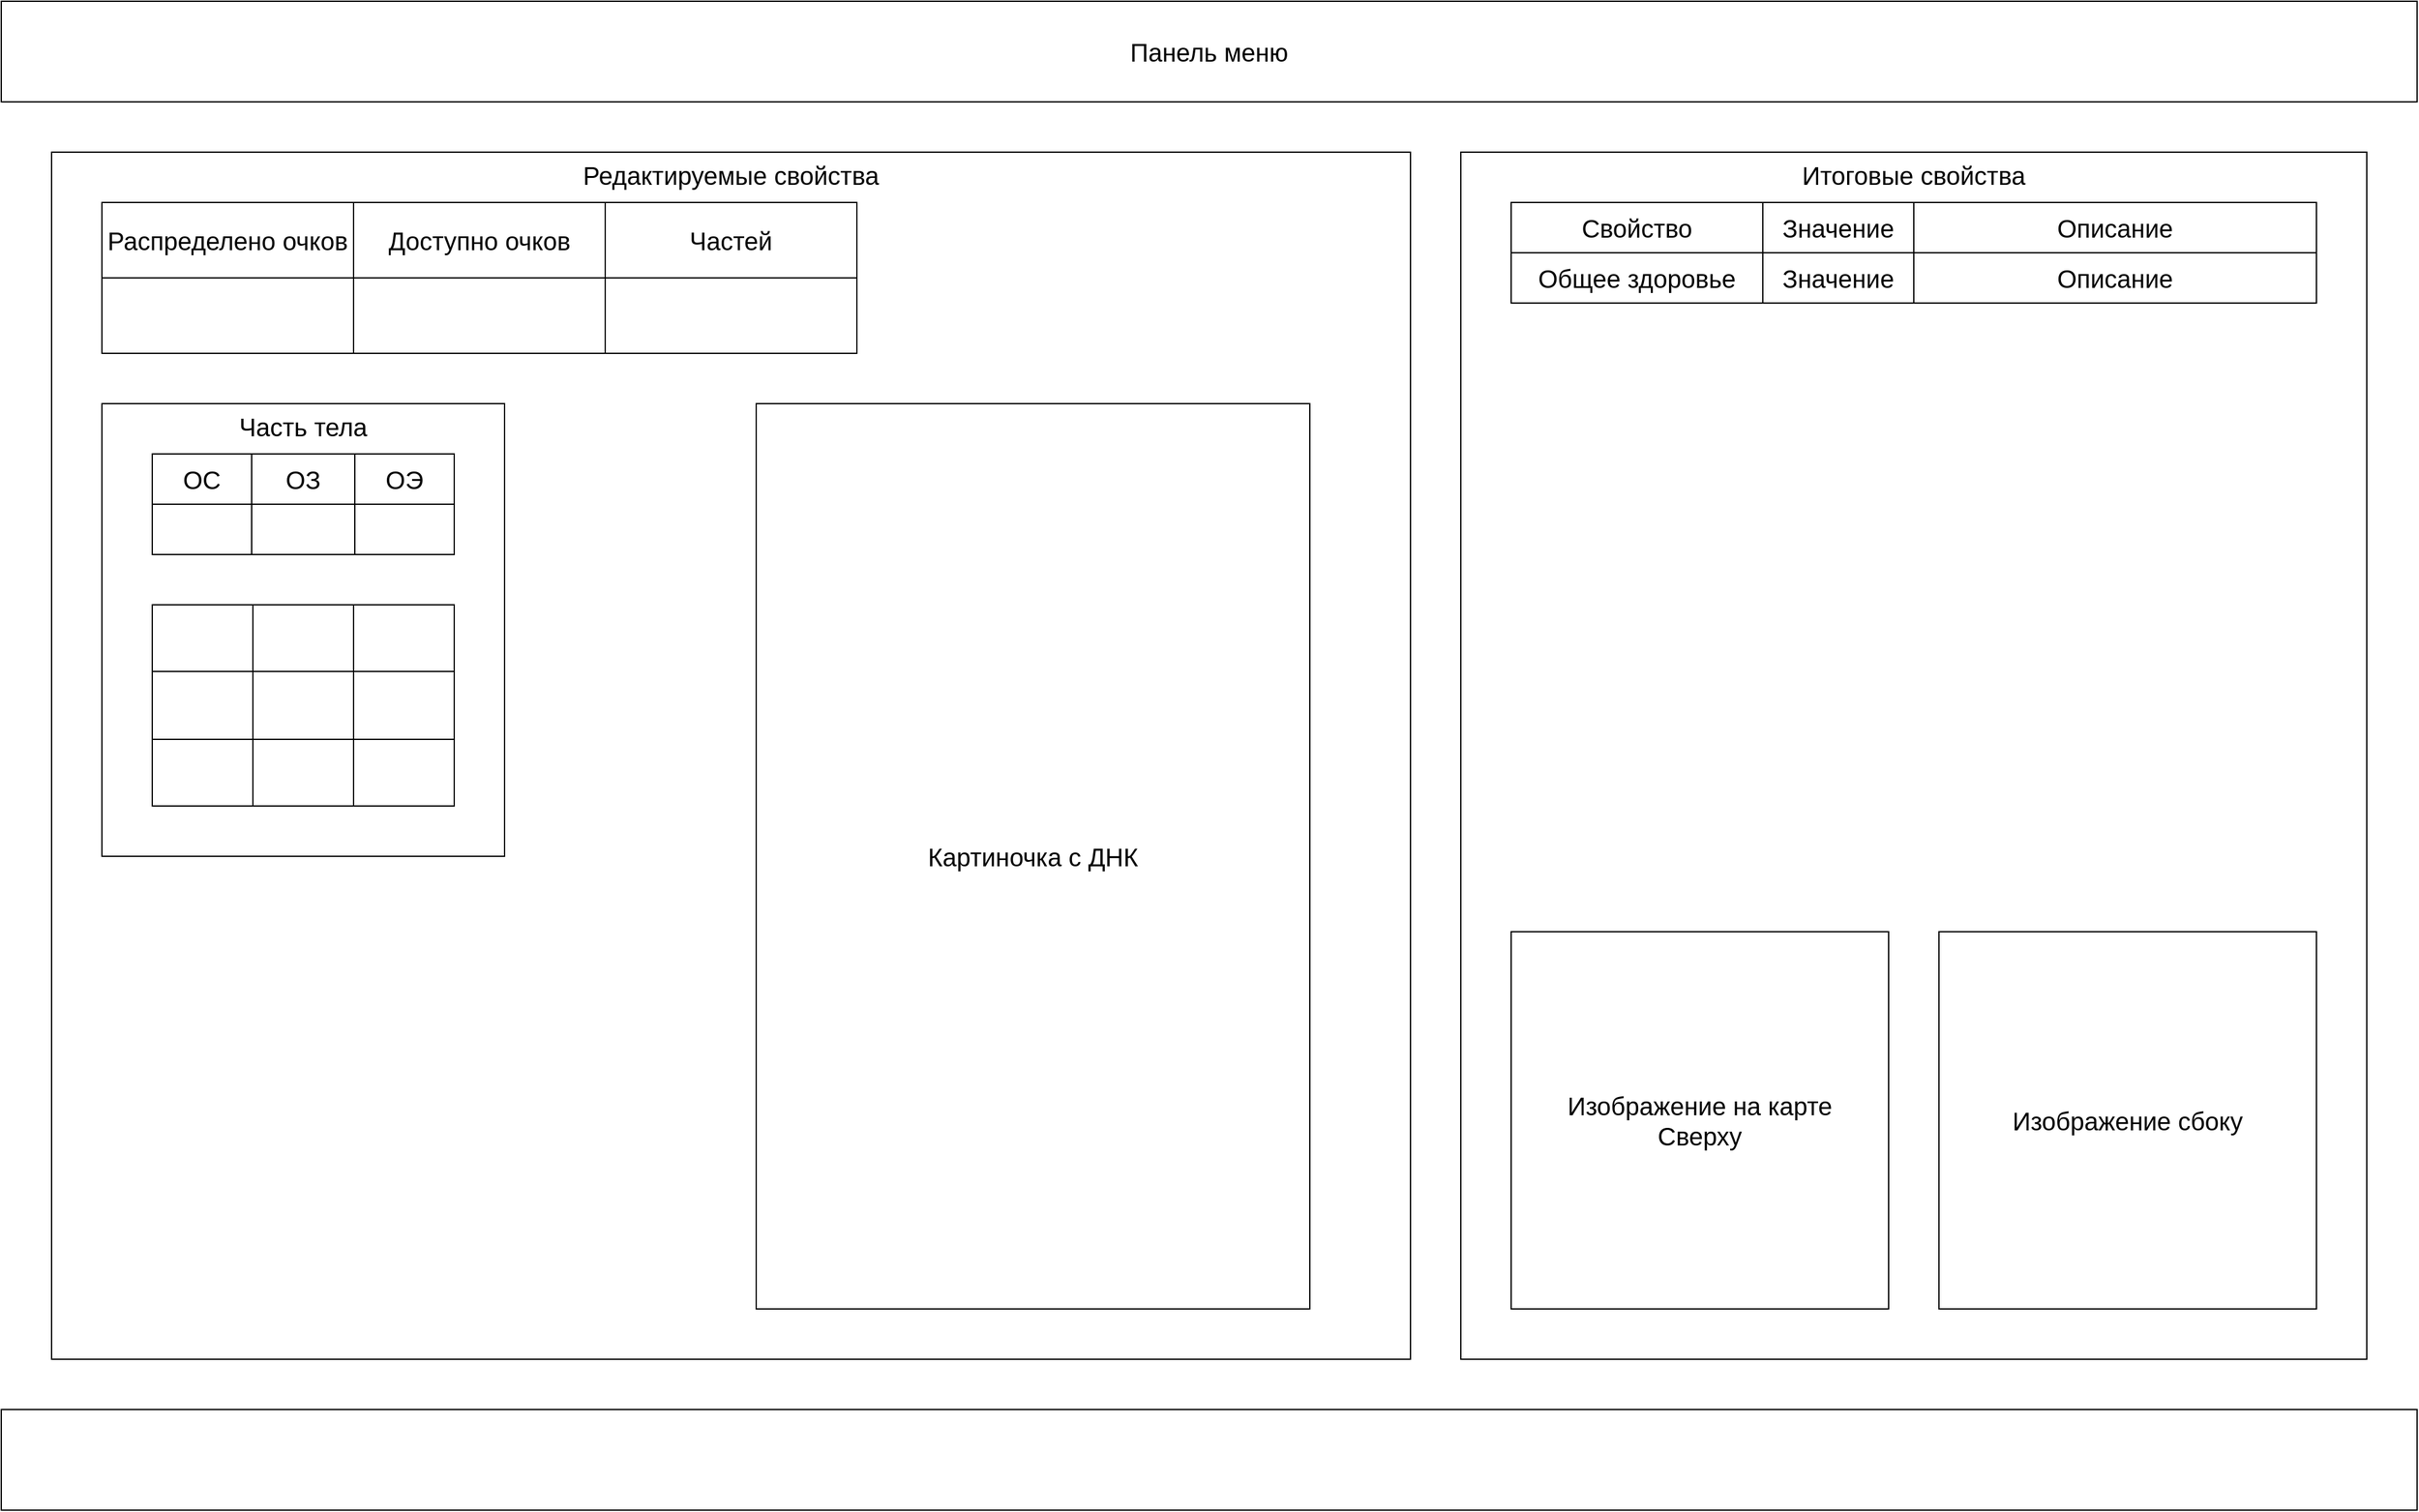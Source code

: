 <mxfile version="15.4.0" type="device" pages="2"><diagram id="i-HgWpmheDbvAKufnDlX" name="Редактор клетки"><mxGraphModel dx="2031" dy="1231" grid="1" gridSize="10" guides="1" tooltips="1" connect="1" arrows="1" fold="1" page="1" pageScale="1" pageWidth="1920" pageHeight="1200" math="0" shadow="0"><root><mxCell id="0"/><mxCell id="1" parent="0"/><mxCell id="s1qp4tS-WyB65GgefLGI-1" value="Панель меню" style="whiteSpace=wrap;html=1;fontSize=20;" vertex="1" parent="1"><mxGeometry width="1920" height="80" as="geometry"/></mxCell><mxCell id="s1qp4tS-WyB65GgefLGI-2" value="" style="whiteSpace=wrap;html=1;" vertex="1" parent="1"><mxGeometry y="1120" width="1920" height="80" as="geometry"/></mxCell><mxCell id="s1qp4tS-WyB65GgefLGI-6" value="Редактируемые свойства" style="whiteSpace=wrap;html=1;fontSize=20;fillColor=none;verticalAlign=top;" vertex="1" parent="1"><mxGeometry x="40" y="120" width="1080" height="960" as="geometry"/></mxCell><mxCell id="s1qp4tS-WyB65GgefLGI-5" value="Картиночка с ДНК" style="whiteSpace=wrap;html=1;fontSize=20;" vertex="1" parent="1"><mxGeometry x="600" y="320" width="440" height="720" as="geometry"/></mxCell><mxCell id="s1qp4tS-WyB65GgefLGI-7" value="Итоговые свойства" style="whiteSpace=wrap;html=1;fontSize=20;verticalAlign=top;fillColor=none;" vertex="1" parent="1"><mxGeometry x="1160" y="120" width="720" height="960" as="geometry"/></mxCell><mxCell id="s1qp4tS-WyB65GgefLGI-8" value="Изображение сбоку" style="whiteSpace=wrap;html=1;aspect=fixed;fontSize=20;" vertex="1" parent="1"><mxGeometry x="1540" y="740" width="300" height="300" as="geometry"/></mxCell><mxCell id="s1qp4tS-WyB65GgefLGI-10" value="Изображение на карте&lt;br&gt;Сверху" style="whiteSpace=wrap;html=1;aspect=fixed;fontSize=20;" vertex="1" parent="1"><mxGeometry x="1200" y="740" width="300" height="300" as="geometry"/></mxCell><mxCell id="s1qp4tS-WyB65GgefLGI-12" value="" style="shape=table;html=1;whiteSpace=wrap;startSize=0;container=1;collapsible=0;childLayout=tableLayout;fontSize=20;fillColor=default;verticalAlign=top;align=center;" vertex="1" parent="1"><mxGeometry x="1200" y="160" width="640" height="80" as="geometry"/></mxCell><mxCell id="s1qp4tS-WyB65GgefLGI-13" value="" style="shape=partialRectangle;html=1;whiteSpace=wrap;collapsible=0;dropTarget=0;pointerEvents=0;fillColor=none;top=0;left=0;bottom=0;right=0;points=[[0,0.5],[1,0.5]];portConstraint=eastwest;fontSize=20;verticalAlign=top;" vertex="1" parent="s1qp4tS-WyB65GgefLGI-12"><mxGeometry width="640" height="40" as="geometry"/></mxCell><mxCell id="s1qp4tS-WyB65GgefLGI-14" value="Свойство" style="shape=partialRectangle;html=1;whiteSpace=wrap;connectable=0;fillColor=none;top=0;left=0;bottom=0;right=0;overflow=hidden;pointerEvents=1;fontSize=20;verticalAlign=middle;" vertex="1" parent="s1qp4tS-WyB65GgefLGI-13"><mxGeometry width="200" height="40" as="geometry"><mxRectangle width="200" height="40" as="alternateBounds"/></mxGeometry></mxCell><mxCell id="s1qp4tS-WyB65GgefLGI-15" value="Значение" style="shape=partialRectangle;html=1;whiteSpace=wrap;connectable=0;fillColor=none;top=0;left=0;bottom=0;right=0;overflow=hidden;pointerEvents=1;fontSize=20;verticalAlign=middle;" vertex="1" parent="s1qp4tS-WyB65GgefLGI-13"><mxGeometry x="200" width="120" height="40" as="geometry"><mxRectangle width="120" height="40" as="alternateBounds"/></mxGeometry></mxCell><mxCell id="s1qp4tS-WyB65GgefLGI-16" value="Описание" style="shape=partialRectangle;html=1;whiteSpace=wrap;connectable=0;fillColor=none;top=0;left=0;bottom=0;right=0;overflow=hidden;pointerEvents=1;fontSize=20;verticalAlign=middle;" vertex="1" parent="s1qp4tS-WyB65GgefLGI-13"><mxGeometry x="320" width="320" height="40" as="geometry"><mxRectangle width="320" height="40" as="alternateBounds"/></mxGeometry></mxCell><mxCell id="s1qp4tS-WyB65GgefLGI-73" value="" style="shape=partialRectangle;html=1;whiteSpace=wrap;collapsible=0;dropTarget=0;pointerEvents=0;fillColor=none;top=0;left=0;bottom=0;right=0;points=[[0,0.5],[1,0.5]];portConstraint=eastwest;fontSize=20;verticalAlign=top;" vertex="1" parent="s1qp4tS-WyB65GgefLGI-12"><mxGeometry y="40" width="640" height="40" as="geometry"/></mxCell><mxCell id="s1qp4tS-WyB65GgefLGI-74" value="Общее здоровье" style="shape=partialRectangle;html=1;whiteSpace=wrap;connectable=0;fillColor=none;top=0;left=0;bottom=0;right=0;overflow=hidden;pointerEvents=1;fontSize=20;verticalAlign=middle;" vertex="1" parent="s1qp4tS-WyB65GgefLGI-73"><mxGeometry width="200" height="40" as="geometry"><mxRectangle width="200" height="40" as="alternateBounds"/></mxGeometry></mxCell><mxCell id="s1qp4tS-WyB65GgefLGI-75" value="Значение" style="shape=partialRectangle;html=1;whiteSpace=wrap;connectable=0;fillColor=none;top=0;left=0;bottom=0;right=0;overflow=hidden;pointerEvents=1;fontSize=20;verticalAlign=middle;" vertex="1" parent="s1qp4tS-WyB65GgefLGI-73"><mxGeometry x="200" width="120" height="40" as="geometry"><mxRectangle width="120" height="40" as="alternateBounds"/></mxGeometry></mxCell><mxCell id="s1qp4tS-WyB65GgefLGI-76" value="Описание" style="shape=partialRectangle;html=1;whiteSpace=wrap;connectable=0;fillColor=none;top=0;left=0;bottom=0;right=0;overflow=hidden;pointerEvents=1;fontSize=20;verticalAlign=middle;" vertex="1" parent="s1qp4tS-WyB65GgefLGI-73"><mxGeometry x="320" width="320" height="40" as="geometry"><mxRectangle width="320" height="40" as="alternateBounds"/></mxGeometry></mxCell><mxCell id="s1qp4tS-WyB65GgefLGI-59" value="Часть тела" style="rounded=0;whiteSpace=wrap;html=1;fontSize=20;fillColor=none;verticalAlign=top;" vertex="1" parent="1"><mxGeometry x="80" y="320" width="320" height="360" as="geometry"/></mxCell><mxCell id="s1qp4tS-WyB65GgefLGI-60" value="" style="shape=table;html=1;whiteSpace=wrap;startSize=0;container=1;collapsible=0;childLayout=tableLayout;fontSize=20;fillColor=default;verticalAlign=top;" vertex="1" parent="1"><mxGeometry x="80" y="160" width="600" height="120" as="geometry"/></mxCell><mxCell id="s1qp4tS-WyB65GgefLGI-61" value="" style="shape=partialRectangle;html=1;whiteSpace=wrap;collapsible=0;dropTarget=0;pointerEvents=0;fillColor=none;top=0;left=0;bottom=0;right=0;points=[[0,0.5],[1,0.5]];portConstraint=eastwest;fontSize=20;verticalAlign=top;" vertex="1" parent="s1qp4tS-WyB65GgefLGI-60"><mxGeometry width="600" height="60" as="geometry"/></mxCell><mxCell id="s1qp4tS-WyB65GgefLGI-62" value="Распределено очков" style="shape=partialRectangle;html=1;whiteSpace=wrap;connectable=0;fillColor=none;top=0;left=0;bottom=0;right=0;overflow=hidden;pointerEvents=1;fontSize=20;verticalAlign=middle;" vertex="1" parent="s1qp4tS-WyB65GgefLGI-61"><mxGeometry width="200" height="60" as="geometry"><mxRectangle width="200" height="60" as="alternateBounds"/></mxGeometry></mxCell><mxCell id="s1qp4tS-WyB65GgefLGI-63" value="Доступно очков" style="shape=partialRectangle;html=1;whiteSpace=wrap;connectable=0;fillColor=none;top=0;left=0;bottom=0;right=0;overflow=hidden;pointerEvents=1;fontSize=20;verticalAlign=middle;" vertex="1" parent="s1qp4tS-WyB65GgefLGI-61"><mxGeometry x="200" width="200" height="60" as="geometry"><mxRectangle width="200" height="60" as="alternateBounds"/></mxGeometry></mxCell><mxCell id="s1qp4tS-WyB65GgefLGI-64" value="Частей" style="shape=partialRectangle;html=1;whiteSpace=wrap;connectable=0;fillColor=none;top=0;left=0;bottom=0;right=0;overflow=hidden;pointerEvents=1;fontSize=20;verticalAlign=middle;" vertex="1" parent="s1qp4tS-WyB65GgefLGI-61"><mxGeometry x="400" width="200" height="60" as="geometry"><mxRectangle width="200" height="60" as="alternateBounds"/></mxGeometry></mxCell><mxCell id="s1qp4tS-WyB65GgefLGI-65" value="" style="shape=partialRectangle;html=1;whiteSpace=wrap;collapsible=0;dropTarget=0;pointerEvents=0;fillColor=none;top=0;left=0;bottom=0;right=0;points=[[0,0.5],[1,0.5]];portConstraint=eastwest;fontSize=20;verticalAlign=top;" vertex="1" parent="s1qp4tS-WyB65GgefLGI-60"><mxGeometry y="60" width="600" height="60" as="geometry"/></mxCell><mxCell id="s1qp4tS-WyB65GgefLGI-66" value="" style="shape=partialRectangle;html=1;whiteSpace=wrap;connectable=0;fillColor=none;top=0;left=0;bottom=0;right=0;overflow=hidden;pointerEvents=1;fontSize=20;verticalAlign=middle;" vertex="1" parent="s1qp4tS-WyB65GgefLGI-65"><mxGeometry width="200" height="60" as="geometry"><mxRectangle width="200" height="60" as="alternateBounds"/></mxGeometry></mxCell><mxCell id="s1qp4tS-WyB65GgefLGI-67" value="" style="shape=partialRectangle;html=1;whiteSpace=wrap;connectable=0;fillColor=none;top=0;left=0;bottom=0;right=0;overflow=hidden;pointerEvents=1;fontSize=20;verticalAlign=middle;" vertex="1" parent="s1qp4tS-WyB65GgefLGI-65"><mxGeometry x="200" width="200" height="60" as="geometry"><mxRectangle width="200" height="60" as="alternateBounds"/></mxGeometry></mxCell><mxCell id="s1qp4tS-WyB65GgefLGI-68" value="" style="shape=partialRectangle;html=1;whiteSpace=wrap;connectable=0;fillColor=none;top=0;left=0;bottom=0;right=0;overflow=hidden;pointerEvents=1;fontSize=20;verticalAlign=middle;" vertex="1" parent="s1qp4tS-WyB65GgefLGI-65"><mxGeometry x="400" width="200" height="60" as="geometry"><mxRectangle width="200" height="60" as="alternateBounds"/></mxGeometry></mxCell><mxCell id="s1qp4tS-WyB65GgefLGI-77" value="" style="shape=table;html=1;whiteSpace=wrap;startSize=0;container=1;collapsible=0;childLayout=tableLayout;fontSize=20;fillColor=default;align=center;verticalAlign=middle;" vertex="1" parent="1"><mxGeometry x="120" y="360" width="240" height="80" as="geometry"/></mxCell><mxCell id="s1qp4tS-WyB65GgefLGI-78" value="" style="shape=partialRectangle;html=1;whiteSpace=wrap;collapsible=0;dropTarget=0;pointerEvents=0;fillColor=none;top=0;left=0;bottom=0;right=0;points=[[0,0.5],[1,0.5]];portConstraint=eastwest;fontSize=20;align=center;verticalAlign=middle;" vertex="1" parent="s1qp4tS-WyB65GgefLGI-77"><mxGeometry width="240" height="40" as="geometry"/></mxCell><mxCell id="s1qp4tS-WyB65GgefLGI-79" value="ОС" style="shape=partialRectangle;html=1;whiteSpace=wrap;connectable=0;fillColor=none;top=0;left=0;bottom=0;right=0;overflow=hidden;pointerEvents=1;fontSize=20;align=center;verticalAlign=middle;" vertex="1" parent="s1qp4tS-WyB65GgefLGI-78"><mxGeometry width="79" height="40" as="geometry"><mxRectangle width="79" height="40" as="alternateBounds"/></mxGeometry></mxCell><mxCell id="s1qp4tS-WyB65GgefLGI-80" value="ОЗ" style="shape=partialRectangle;html=1;whiteSpace=wrap;connectable=0;fillColor=none;top=0;left=0;bottom=0;right=0;overflow=hidden;pointerEvents=1;fontSize=20;align=center;verticalAlign=middle;" vertex="1" parent="s1qp4tS-WyB65GgefLGI-78"><mxGeometry x="79" width="82" height="40" as="geometry"><mxRectangle width="82" height="40" as="alternateBounds"/></mxGeometry></mxCell><mxCell id="s1qp4tS-WyB65GgefLGI-81" value="ОЭ" style="shape=partialRectangle;html=1;whiteSpace=wrap;connectable=0;fillColor=none;top=0;left=0;bottom=0;right=0;overflow=hidden;pointerEvents=1;fontSize=20;align=center;verticalAlign=middle;" vertex="1" parent="s1qp4tS-WyB65GgefLGI-78"><mxGeometry x="161" width="79" height="40" as="geometry"><mxRectangle width="79" height="40" as="alternateBounds"/></mxGeometry></mxCell><mxCell id="s1qp4tS-WyB65GgefLGI-82" value="" style="shape=partialRectangle;html=1;whiteSpace=wrap;collapsible=0;dropTarget=0;pointerEvents=0;fillColor=none;top=0;left=0;bottom=0;right=0;points=[[0,0.5],[1,0.5]];portConstraint=eastwest;fontSize=20;align=center;verticalAlign=middle;" vertex="1" parent="s1qp4tS-WyB65GgefLGI-77"><mxGeometry y="40" width="240" height="40" as="geometry"/></mxCell><mxCell id="s1qp4tS-WyB65GgefLGI-83" value="" style="shape=partialRectangle;html=1;whiteSpace=wrap;connectable=0;fillColor=none;top=0;left=0;bottom=0;right=0;overflow=hidden;pointerEvents=1;fontSize=20;align=center;verticalAlign=middle;" vertex="1" parent="s1qp4tS-WyB65GgefLGI-82"><mxGeometry width="79" height="40" as="geometry"><mxRectangle width="79" height="40" as="alternateBounds"/></mxGeometry></mxCell><mxCell id="s1qp4tS-WyB65GgefLGI-84" value="" style="shape=partialRectangle;html=1;whiteSpace=wrap;connectable=0;fillColor=none;top=0;left=0;bottom=0;right=0;overflow=hidden;pointerEvents=1;fontSize=20;align=center;verticalAlign=middle;" vertex="1" parent="s1qp4tS-WyB65GgefLGI-82"><mxGeometry x="79" width="82" height="40" as="geometry"><mxRectangle width="82" height="40" as="alternateBounds"/></mxGeometry></mxCell><mxCell id="s1qp4tS-WyB65GgefLGI-85" value="" style="shape=partialRectangle;html=1;whiteSpace=wrap;connectable=0;fillColor=none;top=0;left=0;bottom=0;right=0;overflow=hidden;pointerEvents=1;fontSize=20;align=center;verticalAlign=middle;" vertex="1" parent="s1qp4tS-WyB65GgefLGI-82"><mxGeometry x="161" width="79" height="40" as="geometry"><mxRectangle width="79" height="40" as="alternateBounds"/></mxGeometry></mxCell><mxCell id="s1qp4tS-WyB65GgefLGI-90" value="" style="shape=table;html=1;whiteSpace=wrap;startSize=0;container=1;collapsible=0;childLayout=tableLayout;fontSize=20;fillColor=default;align=center;verticalAlign=middle;" vertex="1" parent="1"><mxGeometry x="120" y="480" width="240" height="160" as="geometry"/></mxCell><mxCell id="s1qp4tS-WyB65GgefLGI-91" value="" style="shape=partialRectangle;html=1;whiteSpace=wrap;collapsible=0;dropTarget=0;pointerEvents=0;fillColor=none;top=0;left=0;bottom=0;right=0;points=[[0,0.5],[1,0.5]];portConstraint=eastwest;fontSize=20;align=center;verticalAlign=middle;" vertex="1" parent="s1qp4tS-WyB65GgefLGI-90"><mxGeometry width="240" height="53" as="geometry"/></mxCell><mxCell id="s1qp4tS-WyB65GgefLGI-92" value="" style="shape=partialRectangle;html=1;whiteSpace=wrap;connectable=0;fillColor=none;top=0;left=0;bottom=0;right=0;overflow=hidden;pointerEvents=1;fontSize=20;align=center;verticalAlign=middle;" vertex="1" parent="s1qp4tS-WyB65GgefLGI-91"><mxGeometry width="80" height="53" as="geometry"><mxRectangle width="80" height="53" as="alternateBounds"/></mxGeometry></mxCell><mxCell id="s1qp4tS-WyB65GgefLGI-93" value="" style="shape=partialRectangle;html=1;whiteSpace=wrap;connectable=0;fillColor=none;top=0;left=0;bottom=0;right=0;overflow=hidden;pointerEvents=1;fontSize=20;align=center;verticalAlign=middle;" vertex="1" parent="s1qp4tS-WyB65GgefLGI-91"><mxGeometry x="80" width="80" height="53" as="geometry"><mxRectangle width="80" height="53" as="alternateBounds"/></mxGeometry></mxCell><mxCell id="s1qp4tS-WyB65GgefLGI-94" value="" style="shape=partialRectangle;html=1;whiteSpace=wrap;connectable=0;fillColor=none;top=0;left=0;bottom=0;right=0;overflow=hidden;pointerEvents=1;fontSize=20;align=center;verticalAlign=middle;" vertex="1" parent="s1qp4tS-WyB65GgefLGI-91"><mxGeometry x="160" width="80" height="53" as="geometry"><mxRectangle width="80" height="53" as="alternateBounds"/></mxGeometry></mxCell><mxCell id="s1qp4tS-WyB65GgefLGI-95" value="" style="shape=partialRectangle;html=1;whiteSpace=wrap;collapsible=0;dropTarget=0;pointerEvents=0;fillColor=none;top=0;left=0;bottom=0;right=0;points=[[0,0.5],[1,0.5]];portConstraint=eastwest;fontSize=20;align=center;verticalAlign=middle;" vertex="1" parent="s1qp4tS-WyB65GgefLGI-90"><mxGeometry y="53" width="240" height="54" as="geometry"/></mxCell><mxCell id="s1qp4tS-WyB65GgefLGI-96" value="" style="shape=partialRectangle;html=1;whiteSpace=wrap;connectable=0;fillColor=none;top=0;left=0;bottom=0;right=0;overflow=hidden;pointerEvents=1;fontSize=20;align=center;verticalAlign=middle;" vertex="1" parent="s1qp4tS-WyB65GgefLGI-95"><mxGeometry width="80" height="54" as="geometry"><mxRectangle width="80" height="54" as="alternateBounds"/></mxGeometry></mxCell><mxCell id="s1qp4tS-WyB65GgefLGI-97" value="" style="shape=partialRectangle;html=1;whiteSpace=wrap;connectable=0;fillColor=none;top=0;left=0;bottom=0;right=0;overflow=hidden;pointerEvents=1;fontSize=20;align=center;verticalAlign=middle;" vertex="1" parent="s1qp4tS-WyB65GgefLGI-95"><mxGeometry x="80" width="80" height="54" as="geometry"><mxRectangle width="80" height="54" as="alternateBounds"/></mxGeometry></mxCell><mxCell id="s1qp4tS-WyB65GgefLGI-98" value="" style="shape=partialRectangle;html=1;whiteSpace=wrap;connectable=0;fillColor=none;top=0;left=0;bottom=0;right=0;overflow=hidden;pointerEvents=1;fontSize=20;align=center;verticalAlign=middle;" vertex="1" parent="s1qp4tS-WyB65GgefLGI-95"><mxGeometry x="160" width="80" height="54" as="geometry"><mxRectangle width="80" height="54" as="alternateBounds"/></mxGeometry></mxCell><mxCell id="s1qp4tS-WyB65GgefLGI-99" value="" style="shape=partialRectangle;html=1;whiteSpace=wrap;collapsible=0;dropTarget=0;pointerEvents=0;fillColor=none;top=0;left=0;bottom=0;right=0;points=[[0,0.5],[1,0.5]];portConstraint=eastwest;fontSize=20;align=center;verticalAlign=middle;" vertex="1" parent="s1qp4tS-WyB65GgefLGI-90"><mxGeometry y="107" width="240" height="53" as="geometry"/></mxCell><mxCell id="s1qp4tS-WyB65GgefLGI-100" value="" style="shape=partialRectangle;html=1;whiteSpace=wrap;connectable=0;fillColor=none;top=0;left=0;bottom=0;right=0;overflow=hidden;pointerEvents=1;fontSize=20;align=center;verticalAlign=middle;" vertex="1" parent="s1qp4tS-WyB65GgefLGI-99"><mxGeometry width="80" height="53" as="geometry"><mxRectangle width="80" height="53" as="alternateBounds"/></mxGeometry></mxCell><mxCell id="s1qp4tS-WyB65GgefLGI-101" value="" style="shape=partialRectangle;html=1;whiteSpace=wrap;connectable=0;fillColor=none;top=0;left=0;bottom=0;right=0;overflow=hidden;pointerEvents=1;fontSize=20;align=center;verticalAlign=middle;" vertex="1" parent="s1qp4tS-WyB65GgefLGI-99"><mxGeometry x="80" width="80" height="53" as="geometry"><mxRectangle width="80" height="53" as="alternateBounds"/></mxGeometry></mxCell><mxCell id="s1qp4tS-WyB65GgefLGI-102" value="" style="shape=partialRectangle;html=1;whiteSpace=wrap;connectable=0;fillColor=none;top=0;left=0;bottom=0;right=0;overflow=hidden;pointerEvents=1;fontSize=20;align=center;verticalAlign=middle;" vertex="1" parent="s1qp4tS-WyB65GgefLGI-99"><mxGeometry x="160" width="80" height="53" as="geometry"><mxRectangle width="80" height="53" as="alternateBounds"/></mxGeometry></mxCell></root></mxGraphModel></diagram><diagram id="Q-U_KMRygH3lLTjifbZ_" name="Редактор поля"><mxGraphModel dx="1422" dy="862" grid="1" gridSize="10" guides="1" tooltips="1" connect="1" arrows="1" fold="1" page="1" pageScale="1" pageWidth="1920" pageHeight="1200" math="0" shadow="0"><root><mxCell id="cO5o8JYyOwnESjTFn4Z4-0"/><mxCell id="cO5o8JYyOwnESjTFn4Z4-1" parent="cO5o8JYyOwnESjTFn4Z4-0"/></root></mxGraphModel></diagram></mxfile>